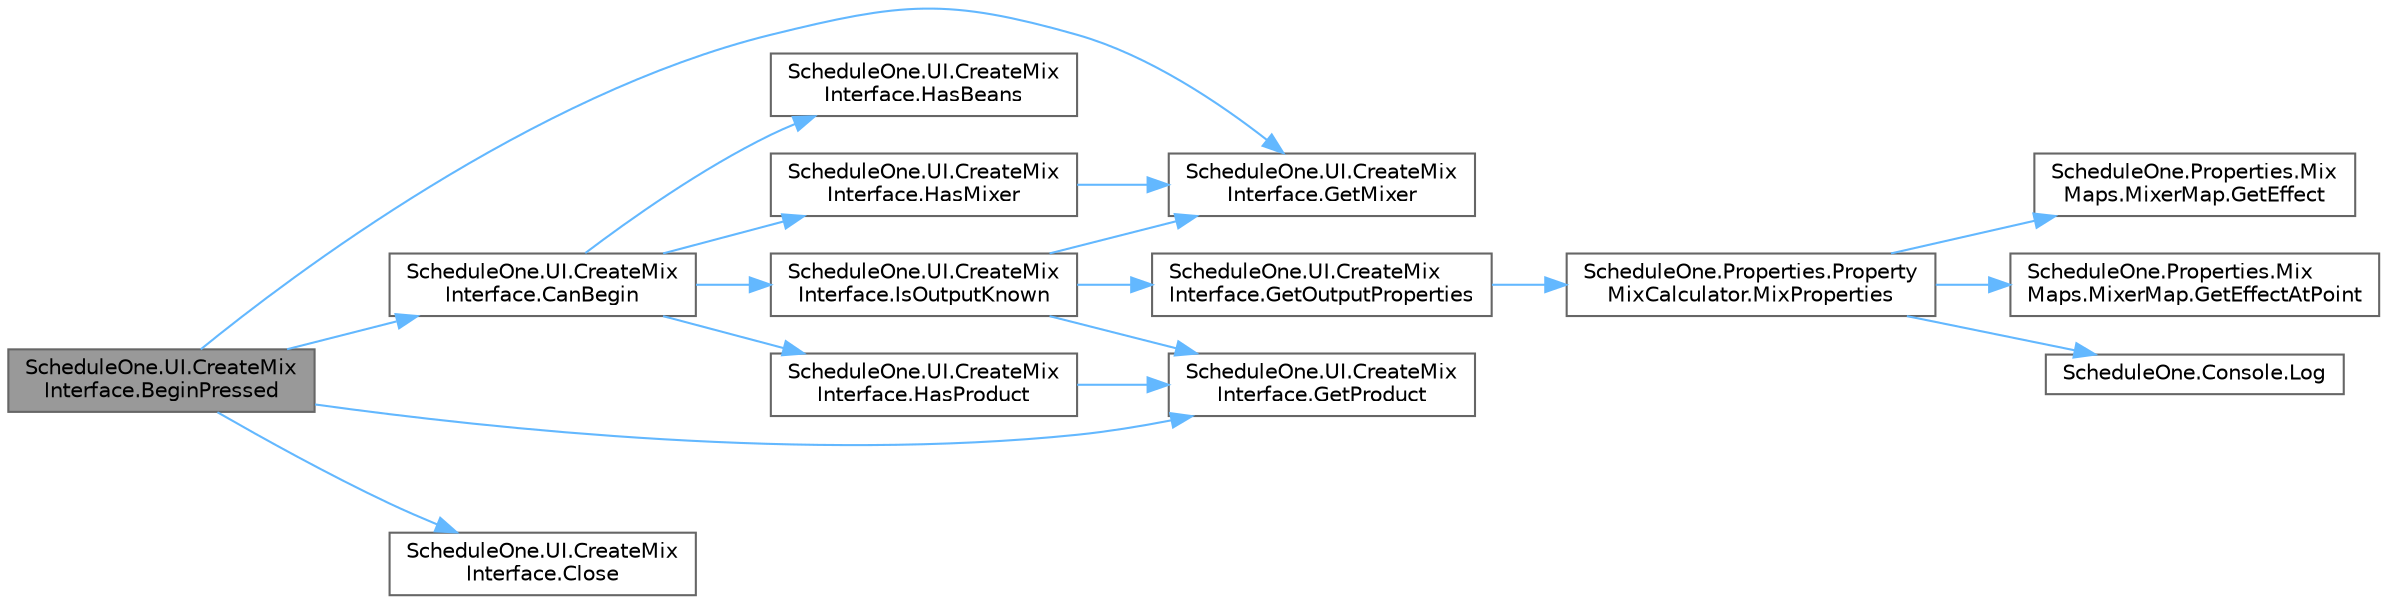digraph "ScheduleOne.UI.CreateMixInterface.BeginPressed"
{
 // LATEX_PDF_SIZE
  bgcolor="transparent";
  edge [fontname=Helvetica,fontsize=10,labelfontname=Helvetica,labelfontsize=10];
  node [fontname=Helvetica,fontsize=10,shape=box,height=0.2,width=0.4];
  rankdir="LR";
  Node1 [id="Node000001",label="ScheduleOne.UI.CreateMix\lInterface.BeginPressed",height=0.2,width=0.4,color="gray40", fillcolor="grey60", style="filled", fontcolor="black",tooltip=" "];
  Node1 -> Node2 [id="edge1_Node000001_Node000002",color="steelblue1",style="solid",tooltip=" "];
  Node2 [id="Node000002",label="ScheduleOne.UI.CreateMix\lInterface.CanBegin",height=0.2,width=0.4,color="grey40", fillcolor="white", style="filled",URL="$class_schedule_one_1_1_u_i_1_1_create_mix_interface.html#a764da2a01753f51b7f9d593ad81e6601",tooltip=" "];
  Node2 -> Node3 [id="edge2_Node000002_Node000003",color="steelblue1",style="solid",tooltip=" "];
  Node3 [id="Node000003",label="ScheduleOne.UI.CreateMix\lInterface.HasBeans",height=0.2,width=0.4,color="grey40", fillcolor="white", style="filled",URL="$class_schedule_one_1_1_u_i_1_1_create_mix_interface.html#a06174c2aa323cb66f982a9e899b4e628",tooltip=" "];
  Node2 -> Node4 [id="edge3_Node000002_Node000004",color="steelblue1",style="solid",tooltip=" "];
  Node4 [id="Node000004",label="ScheduleOne.UI.CreateMix\lInterface.HasMixer",height=0.2,width=0.4,color="grey40", fillcolor="white", style="filled",URL="$class_schedule_one_1_1_u_i_1_1_create_mix_interface.html#ad8489832e9439f27ed4428cce7ac6e6d",tooltip=" "];
  Node4 -> Node5 [id="edge4_Node000004_Node000005",color="steelblue1",style="solid",tooltip=" "];
  Node5 [id="Node000005",label="ScheduleOne.UI.CreateMix\lInterface.GetMixer",height=0.2,width=0.4,color="grey40", fillcolor="white", style="filled",URL="$class_schedule_one_1_1_u_i_1_1_create_mix_interface.html#a894cc1a464f944f4688c6ced1857868c",tooltip=" "];
  Node2 -> Node6 [id="edge5_Node000002_Node000006",color="steelblue1",style="solid",tooltip=" "];
  Node6 [id="Node000006",label="ScheduleOne.UI.CreateMix\lInterface.HasProduct",height=0.2,width=0.4,color="grey40", fillcolor="white", style="filled",URL="$class_schedule_one_1_1_u_i_1_1_create_mix_interface.html#a611b2afbb77cac2d7aecca1ebe01ddab",tooltip=" "];
  Node6 -> Node7 [id="edge6_Node000006_Node000007",color="steelblue1",style="solid",tooltip=" "];
  Node7 [id="Node000007",label="ScheduleOne.UI.CreateMix\lInterface.GetProduct",height=0.2,width=0.4,color="grey40", fillcolor="white", style="filled",URL="$class_schedule_one_1_1_u_i_1_1_create_mix_interface.html#a635ab904362c43df0ca53c091353fcff",tooltip=" "];
  Node2 -> Node8 [id="edge7_Node000002_Node000008",color="steelblue1",style="solid",tooltip=" "];
  Node8 [id="Node000008",label="ScheduleOne.UI.CreateMix\lInterface.IsOutputKnown",height=0.2,width=0.4,color="grey40", fillcolor="white", style="filled",URL="$class_schedule_one_1_1_u_i_1_1_create_mix_interface.html#a6c07f09b3ac5b33d601076f63c57b0e0",tooltip=" "];
  Node8 -> Node5 [id="edge8_Node000008_Node000005",color="steelblue1",style="solid",tooltip=" "];
  Node8 -> Node9 [id="edge9_Node000008_Node000009",color="steelblue1",style="solid",tooltip=" "];
  Node9 [id="Node000009",label="ScheduleOne.UI.CreateMix\lInterface.GetOutputProperties",height=0.2,width=0.4,color="grey40", fillcolor="white", style="filled",URL="$class_schedule_one_1_1_u_i_1_1_create_mix_interface.html#a2acdc48a5fe675d523c79d0eb9ab358a",tooltip=" "];
  Node9 -> Node10 [id="edge10_Node000009_Node000010",color="steelblue1",style="solid",tooltip=" "];
  Node10 [id="Node000010",label="ScheduleOne.Properties.Property\lMixCalculator.MixProperties",height=0.2,width=0.4,color="grey40", fillcolor="white", style="filled",URL="$class_schedule_one_1_1_properties_1_1_property_mix_calculator.html#a71c162a3f78689ac788b58aee9609514",tooltip=" "];
  Node10 -> Node11 [id="edge11_Node000010_Node000011",color="steelblue1",style="solid",tooltip=" "];
  Node11 [id="Node000011",label="ScheduleOne.Properties.Mix\lMaps.MixerMap.GetEffect",height=0.2,width=0.4,color="grey40", fillcolor="white", style="filled",URL="$class_schedule_one_1_1_properties_1_1_mix_maps_1_1_mixer_map.html#a73b43e4213efa75249ae57a4219ce108",tooltip=" "];
  Node10 -> Node12 [id="edge12_Node000010_Node000012",color="steelblue1",style="solid",tooltip=" "];
  Node12 [id="Node000012",label="ScheduleOne.Properties.Mix\lMaps.MixerMap.GetEffectAtPoint",height=0.2,width=0.4,color="grey40", fillcolor="white", style="filled",URL="$class_schedule_one_1_1_properties_1_1_mix_maps_1_1_mixer_map.html#ae4810ebd96ae40ee48b2873e4d13fcb0",tooltip=" "];
  Node10 -> Node13 [id="edge13_Node000010_Node000013",color="steelblue1",style="solid",tooltip=" "];
  Node13 [id="Node000013",label="ScheduleOne.Console.Log",height=0.2,width=0.4,color="grey40", fillcolor="white", style="filled",URL="$class_schedule_one_1_1_console.html#afb218907244d12f7d08b1c1831fa1f8c",tooltip=" "];
  Node8 -> Node7 [id="edge14_Node000008_Node000007",color="steelblue1",style="solid",tooltip=" "];
  Node1 -> Node14 [id="edge15_Node000001_Node000014",color="steelblue1",style="solid",tooltip=" "];
  Node14 [id="Node000014",label="ScheduleOne.UI.CreateMix\lInterface.Close",height=0.2,width=0.4,color="grey40", fillcolor="white", style="filled",URL="$class_schedule_one_1_1_u_i_1_1_create_mix_interface.html#a2ebba6eddcd4248aaae3c5420b18c655",tooltip=" "];
  Node1 -> Node5 [id="edge16_Node000001_Node000005",color="steelblue1",style="solid",tooltip=" "];
  Node1 -> Node7 [id="edge17_Node000001_Node000007",color="steelblue1",style="solid",tooltip=" "];
}
